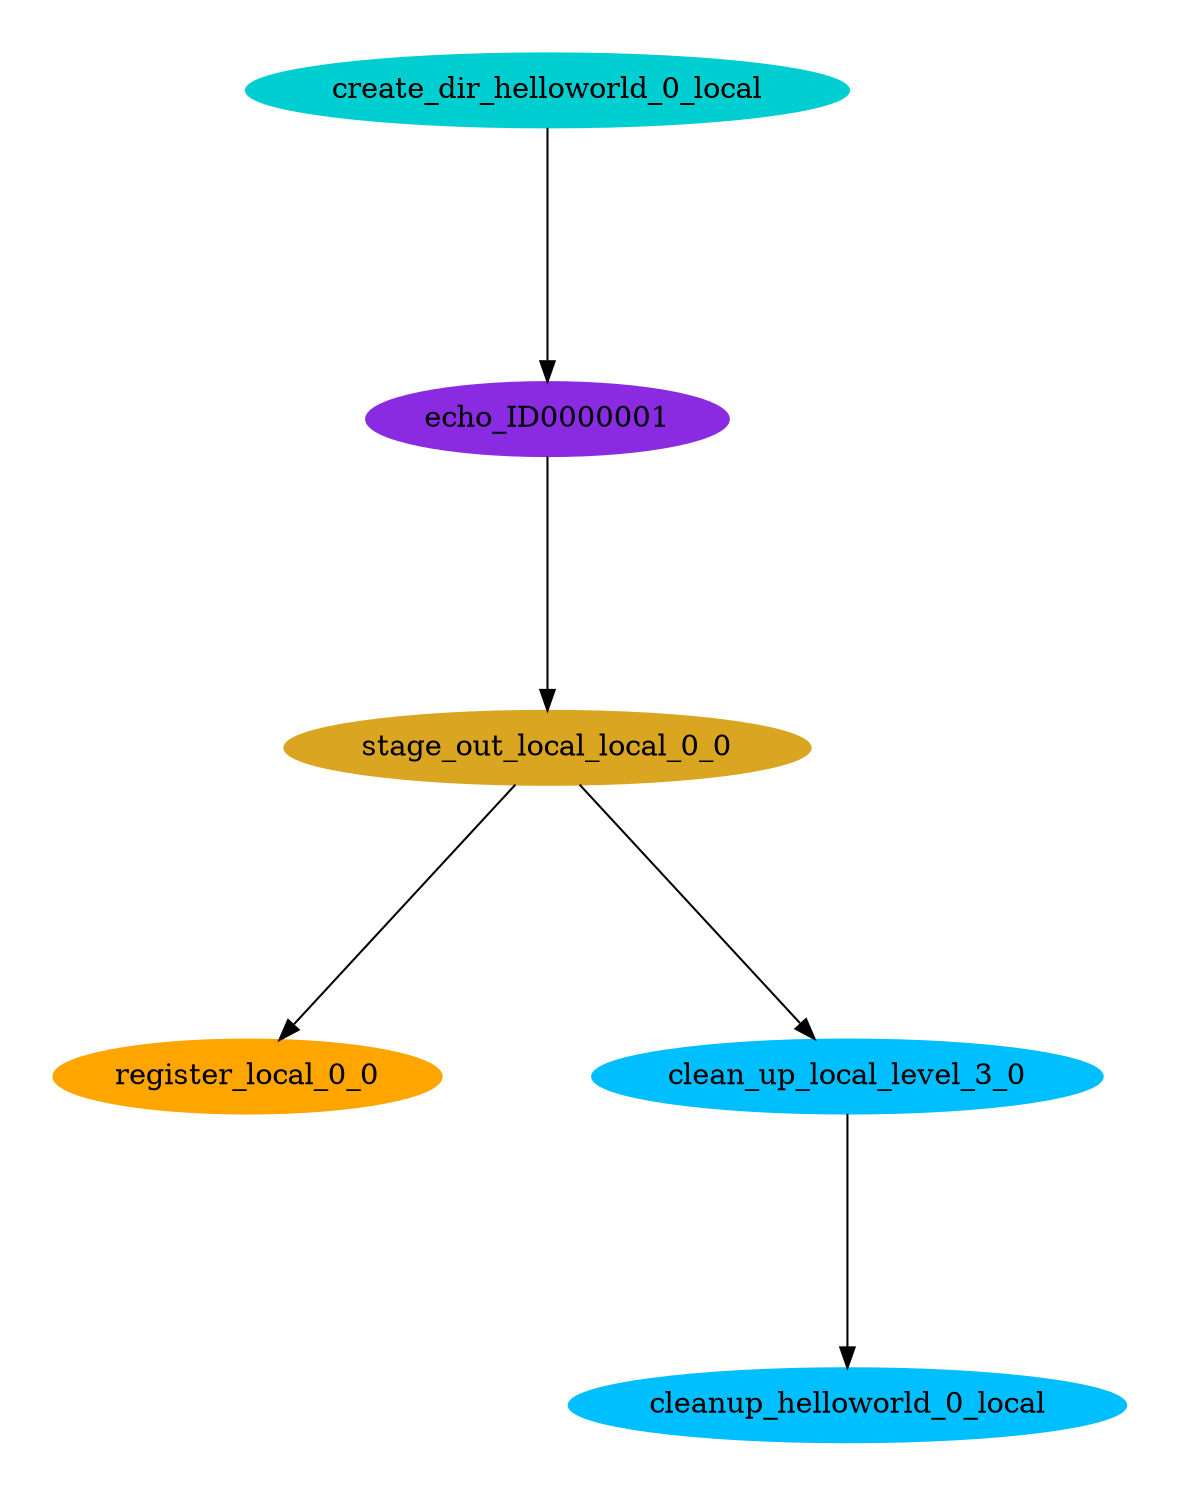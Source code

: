 digraph E {
size="8.0,10.0"
ratio=fill
node [shape=ellipse]
edge [arrowhead=normal, arrowsize=1.0]
	"create_dir_helloworld_0_local" [color=darkturquoise,style=filled,label="create_dir_helloworld_0_local"]
	"register_local_0_0" [color=orange,style=filled,label="register_local_0_0"]
	"clean_up_local_level_3_0" [color=deepskyblue,style=filled,label="clean_up_local_level_3_0"]
	"stage_out_local_local_0_0" [color=goldenrod,style=filled,label="stage_out_local_local_0_0"]
	"cleanup_helloworld_0_local" [color=deepskyblue,style=filled,label="cleanup_helloworld_0_local"]
	"echo_ID0000001" [color=blueviolet,style=filled,label="echo_ID0000001"]

	"create_dir_helloworld_0_local" -> "echo_ID0000001"
	"clean_up_local_level_3_0" -> "cleanup_helloworld_0_local"
	"stage_out_local_local_0_0" -> "register_local_0_0"
	"stage_out_local_local_0_0" -> "clean_up_local_level_3_0"
	"echo_ID0000001" -> "stage_out_local_local_0_0"
}
